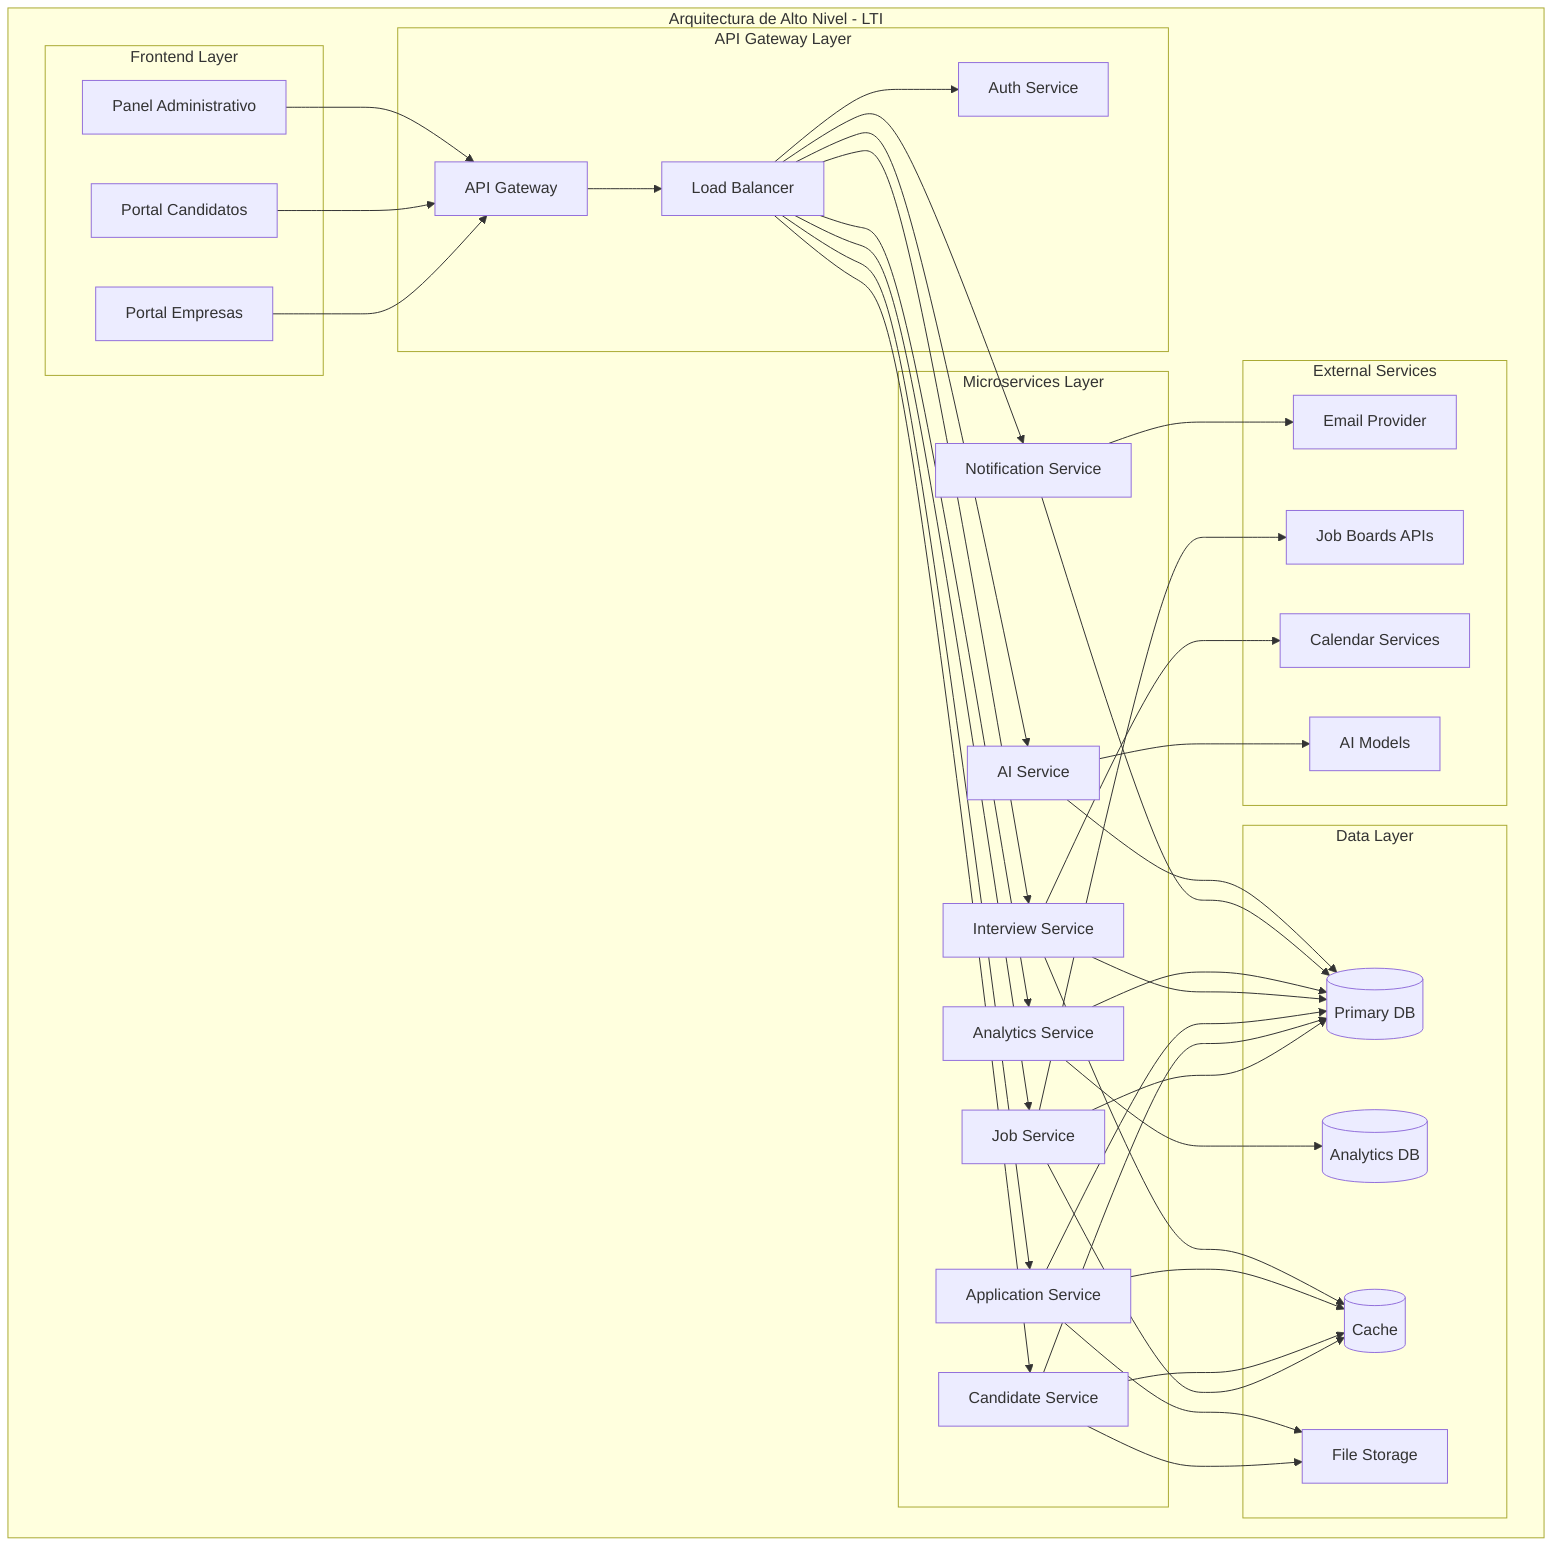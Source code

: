 graph TB
    subgraph "Arquitectura de Alto Nivel - LTI"
    
    subgraph "Frontend Layer"
        A1[Portal Empresas]
        A2[Portal Candidatos]
        A3[Panel Administrativo]
    end

    subgraph "API Gateway Layer"
        B1[API Gateway]
        B2[Load Balancer]
        B3[Auth Service]
    end

    subgraph "Microservices Layer"
        C1[Job Service]
        C2[Candidate Service]
        C3[Application Service]
        C4[Interview Service]
        C5[Analytics Service]
        C6[Notification Service]
        C7[AI Service]
    end

    subgraph "Data Layer"
        D1[(Primary DB)]
        D2[(Analytics DB)]
        D3[(Cache)]
        D4[File Storage]
    end

    subgraph "External Services"
        E1[Email Provider]
        E2[Job Boards APIs]
        E3[Calendar Services]
        E4[AI Models]
    end

    %% Conexiones
    A1 & A2 & A3 --> B1
    B1 --> B2
    B2 --> B3
    B2 --> C1 & C2 & C3 & C4 & C5 & C6 & C7
    C1 & C2 & C3 & C4 & C5 & C6 & C7 --> D1
    C5 --> D2
    C1 & C2 & C3 & C4 --> D3
    C2 & C3 --> D4
    C6 --> E1
    C1 --> E2
    C4 --> E3
    C7 --> E4
    end